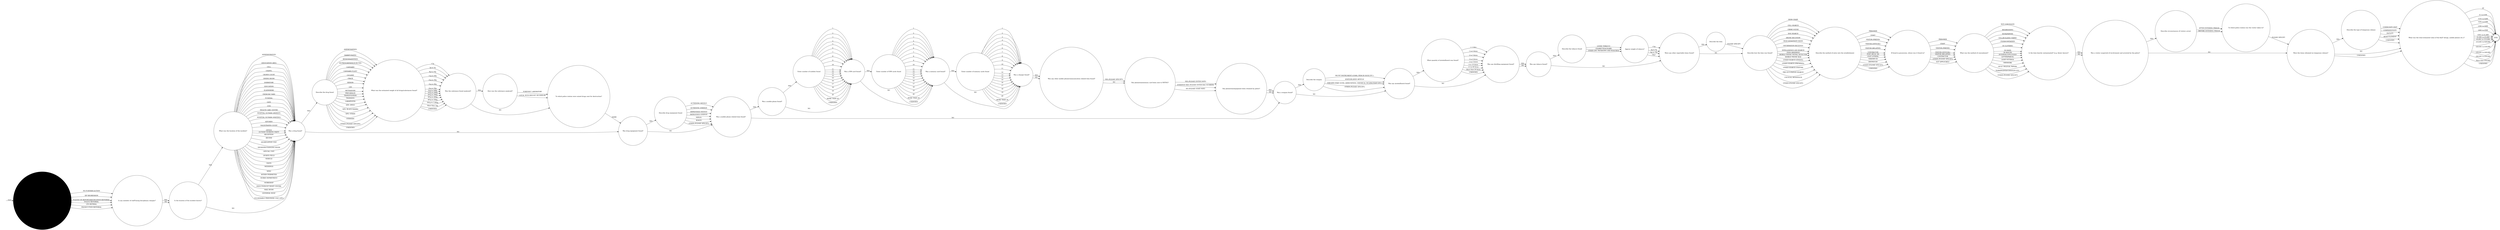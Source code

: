 digraph OLD_FINDS4 {  rankdir=LR;
  node [shape = circle];
  START_NODE [label="", shape=none];
  START_NODE -> 57284 [label = "start"];
  END_NODE [label="END", shape="doublecircle"];
  57284 [label = "What was the main management outcome of this incident?", style="filled", color="#DDD"];
  57284 -> 57285 [label = "NO FURTHER ACTION"];
  57284 -> 57285 [label = "IEP REGRESSION"];
  57284 -> 57285 [label = "PLACED ON REPORT/ADJUDICATION REFERRAL"];
  57284 -> 57285 [label = "POLICE REFERRAL"];
  57284 -> 57285 [label = "CPS REFRRAL", style="filled", color="#DDD"];
  57284 -> 57285 [label = "PROSECUTION REFERRAL"];
  57285 [label = "Is any member of staff facing disciplinary charges?"];
  57285 -> 57286 [label = "YES"];
  57285 -> 57286 [label = "NO"];
  57286 [label = "Is the location of the incident known?"];
  57286 -> 57287 [label = "YES"];
  57286 -> 57288 [label = "NO"];
  57287 [label = "What was the location of the incident?"];
  57287 -> 57288 [label = "ADMINISTRATION"];
  57287 -> 57288 [label = "ASSOCIATION AREA"];
  57287 -> 57288 [label = "CELL"];
  57287 -> 57288 [label = "CHAPEL"];
  57287 -> 57288 [label = "CROWN COURT"];
  57287 -> 57288 [label = "DINING ROOM"];
  57287 -> 57288 [label = "DORMITORY"];
  57287 -> 57288 [label = "EDUCATION"];
  57287 -> 57288 [label = "ELSEWHERE"];
  57287 -> 57288 [label = "EXERCISE YARD"];
  57287 -> 57288 [label = "FUNERAL"];
  57287 -> 57288 [label = "GATE"];
  57287 -> 57288 [label = "GYM"];
  57287 -> 57288 [label = "HEALTH CARE CENTRE"];
  57287 -> 57288 [label = "HOSPITAL OUTSIDE (PATIENT)"];
  57287 -> 57288 [label = "HOSPITAL OUTSIDE (VISITING)"];
  57287 -> 57288 [label = "KITCHEN"];
  57287 -> 57288 [label = "MAGISTRATES COURT"];
  57287 -> 57288 [label = "OFFICE"];
  57287 -> 57288 [label = "OUTSIDE WORKING PARTY"];
  57287 -> 57288 [label = "RECEPTION"];
  57287 -> 57288 [label = "RECESS"];
  57287 -> 57288 [label = "SEGREGATION UNIT"];
  57287 -> 57288 [label = "SHOWERS/CHANGING ROOM"];
  57287 -> 57288 [label = "SPECIAL UNIT"];
  57287 -> 57288 [label = "SPORTS FIELD"];
  57287 -> 57288 [label = "VEHICLE"];
  57287 -> 57288 [label = "VISITS"];
  57287 -> 57288 [label = "WEDDINGS"];
  57287 -> 57288 [label = "WING"];
  57287 -> 57288 [label = "WITHIN PERIMETER"];
  57287 -> 57288 [label = "WORKS DEPARTMENT"];
  57287 -> 57288 [label = "WORKSHOP"];
  57287 -> 57288 [label = "INDUCTION/1ST NIGHT CENTRE"];
  57287 -> 57288 [label = "MAIL ROOM"];
  57287 -> 57288 [label = "EXTERNAL ROOF"];
  57287 -> 57288 [label = "VULNERABLE PRISONERS UNIT (VPU)"];
  57288 [label = "Was a drug found?"];
  57288 -> 57289 [label = "YES"];
  57288 -> 57294 [label = "NO"];
  57289 [label = "Describe the drug found"];
  57289 -> 57290 [label = "AMPHETAMINES"];
  57289 -> 57290 [label = "BARBITURATES"];
  57289 -> 57290 [label = "BENZODIAZEPINES"];
  57289 -> 57290 [label = "BUPRENORPHINE/SUBUTEX"];
  57289 -> 57290 [label = "CANNABIS"];
  57289 -> 57290 [label = "CANNABIS PLANT"];
  57289 -> 57290 [label = "COCAINE"];
  57289 -> 57290 [label = "CRACK"];
  57289 -> 57290 [label = "HEROIN"];
  57289 -> 57290 [label = "LSD"];
  57289 -> 57290 [label = "METHADONE"];
  57289 -> 57290 [label = "PREGABALIN"];
  57289 -> 57290 [label = "TRANQUILISERS"];
  57289 -> 57290 [label = "TRAMADOL"];
  57289 -> 57290 [label = "GABAPENTIN"];
  57289 -> 57290 [label = "NPS: SPICE"];
  57289 -> 57290 [label = "NPS: BLACK MAMBA"];
  57289 -> 57290 [label = "NPS: OTHER"];
  57289 -> 57290 [label = "STEROIDS"];
  57289 -> 57290 [label = "OTHER (PLEASE SPECIFY)"];
  57289 -> 57290 [label = "UNKNOWN"];
  57290 [label = "What was the estimated weight of all drugs/substances found?"];
  57290 -> 57291 [label = "<1g"];
  57290 -> 57291 [label = "2g to 5g"];
  57290 -> 57291 [label = "6g to 10g"];
  57290 -> 57291 [label = "11g to 20g"];
  57290 -> 57291 [label = "21g to 30g"];
  57290 -> 57291 [label = "31g to 40g"];
  57290 -> 57291 [label = "41g to 50g"];
  57290 -> 57291 [label = "51g to 100g"];
  57290 -> 57291 [label = "101g to 200g"];
  57290 -> 57291 [label = "201g to 300g"];
  57290 -> 57291 [label = "301g to 400g"];
  57290 -> 57291 [label = "401g to 500g"];
  57290 -> 57291 [label = "501g to 1,000g"];
  57290 -> 57291 [label = "More than 1kg"];
  57290 -> 57291 [label = "UNKNOWN"];
  57291 [label = "Was the substance found analysed?"];
  57291 -> 57292 [label = "YES"];
  57291 -> 57293 [label = "NO"];
  57292 [label = "How was the substance analysed?"];
  57292 -> 57293 [label = "FORENSIC LABORATORY"];
  57292 -> 57293 [label = "LOCAL WITH BDH KIT OR SIMILAR"];
  57293 [label = "To which police station were seized drugs sent for destruction?"];
  57293 -> 57294 [label = "NAME"];
  57294 [label = "Was drug equipment found?"];
  57294 -> 57295 [label = "YES"];
  57294 -> 57296 [label = "NO"];
  57295 [label = "Describe drug equipment found"];
  57295 -> 57296 [label = "AUTHENTIC NEEDLE"];
  57295 -> 57296 [label = "AUTHENTIC SYRINGE"];
  57295 -> 57296 [label = "IMPROVISED NEEDLE"];
  57295 -> 57296 [label = "IMPROVISED SYRINGE"];
  57295 -> 57296 [label = "PIPE(S)"];
  57295 -> 57296 [label = "ROACH"];
  57295 -> 57296 [label = "OTHER (PLEASE SPECIFY)"];
  57296 [label = "Was a mobile phone related item found?"];
  57296 -> 57297 [label = "YES"];
  57296 -> 57307 [label = "NO"];
  57297 [label = "Was a mobile phone found?"];
  57297 -> 57298 [label = "YES"];
  57297 -> 57299 [label = "NO"];
  57298 [label = "Enter number of mobiles found"];
  57298 -> 57299 [label = "1"];
  57298 -> 57299 [label = "2"];
  57298 -> 57299 [label = "3"];
  57298 -> 57299 [label = "4"];
  57298 -> 57299 [label = "5"];
  57298 -> 57299 [label = "6"];
  57298 -> 57299 [label = "7"];
  57298 -> 57299 [label = "8"];
  57298 -> 57299 [label = "9"];
  57298 -> 57299 [label = "10"];
  57298 -> 57299 [label = "11"];
  57298 -> 57299 [label = "12"];
  57298 -> 57299 [label = "13"];
  57298 -> 57299 [label = "14"];
  57298 -> 57299 [label = "15"];
  57298 -> 57299 [label = "16"];
  57298 -> 57299 [label = "17"];
  57298 -> 57299 [label = "18"];
  57298 -> 57299 [label = "19"];
  57298 -> 57299 [label = "20"];
  57298 -> 57299 [label = "MORE THAN 20"];
  57298 -> 57299 [label = "UNKNOWN"];
  57299 [label = "Was a SIM card found?"];
  57299 -> 57300 [label = "YES"];
  57299 -> 57301 [label = "NO"];
  57300 [label = "Enter number of SIM cards found"];
  57300 -> 57301 [label = "1"];
  57300 -> 57301 [label = "2"];
  57300 -> 57301 [label = "3"];
  57300 -> 57301 [label = "4"];
  57300 -> 57301 [label = "5"];
  57300 -> 57301 [label = "6"];
  57300 -> 57301 [label = "7"];
  57300 -> 57301 [label = "8"];
  57300 -> 57301 [label = "9"];
  57300 -> 57301 [label = "10"];
  57300 -> 57301 [label = "11"];
  57300 -> 57301 [label = "12"];
  57300 -> 57301 [label = "13"];
  57300 -> 57301 [label = "14"];
  57300 -> 57301 [label = "15"];
  57300 -> 57301 [label = "16"];
  57300 -> 57301 [label = "17"];
  57300 -> 57301 [label = "18"];
  57300 -> 57301 [label = "19"];
  57300 -> 57301 [label = "20"];
  57300 -> 57301 [label = "MORE THAN 20"];
  57300 -> 57301 [label = "UNKNOWN"];
  57301 [label = "Was a memory card found?"];
  57301 -> 57302 [label = "YES"];
  57301 -> 57303 [label = "NO"];
  57302 [label = "Enter number of memory cards found"];
  57302 -> 57303 [label = "1"];
  57302 -> 57303 [label = "2"];
  57302 -> 57303 [label = "3"];
  57302 -> 57303 [label = "4"];
  57302 -> 57303 [label = "5"];
  57302 -> 57303 [label = "6"];
  57302 -> 57303 [label = "7"];
  57302 -> 57303 [label = "8"];
  57302 -> 57303 [label = "9"];
  57302 -> 57303 [label = "10"];
  57302 -> 57303 [label = "11"];
  57302 -> 57303 [label = "12"];
  57302 -> 57303 [label = "13"];
  57302 -> 57303 [label = "14"];
  57302 -> 57303 [label = "15"];
  57302 -> 57303 [label = "16"];
  57302 -> 57303 [label = "17"];
  57302 -> 57303 [label = "18"];
  57302 -> 57303 [label = "19"];
  57302 -> 57303 [label = "20"];
  57302 -> 57303 [label = "MORE THAN 20"];
  57302 -> 57303 [label = "UNKNOWN"];
  57303 [label = "Was a charger found?"];
  57303 -> 57304 [label = "YES"];
  57303 -> 57304 [label = "NO"];
  57304 [label = "Was any other mobile phone/communication related item found?"];
  57304 -> 57305 [label = "YES (PLEASE SPECIFY)"];
  57304 -> 57305 [label = "NO"];
  57305 [label = "Has phone/sim/memory card been sent to NDTSG?"];
  57305 -> 57306 [label = "YES (PLEASE ENTER DATE)"];
  57305 -> 57306 [label = "EVIDENCE BAG (PLEASE ENTER BAG NUMBER)"];
  57305 -> 57306 [label = "NO (PLEASE STATE WHY)"];
  57306 [label = "Has phone/sim/equipment been retained by police?"];
  57306 -> 57307 [label = "YES"];
  57306 -> 57307 [label = "NO"];
  57307 [label = "Was a weapon found?"];
  57307 -> 57308 [label = "YES"];
  57307 -> 57309 [label = "NO"];
  57308 [label = "Describe the weapon"];
  57308 -> 57309 [label = "BLUNT INSTRUMENT (COSH, ITEM IN SOCK ETC.)"];
  57308 -> 57309 [label = "KNIFE/BLADED ARTICLE"];
  57308 -> 57309 [label = "FIREARM (FAKE GUNS, AMMUNITION, CHEMIICAL INCAPACITANT ETC.)"];
  57308 -> 57309 [label = "OTHER (PLEASE SPECIFY)"];
  57309 [label = "Was any alcohol/hooch found?"];
  57309 -> 57310 [label = "YES"];
  57309 -> 57311 [label = "NO"];
  57310 [label = "What quantity of alcohol/hooch was found?"];
  57310 -> 57311 [label = "< 1 litre"];
  57310 -> 57311 [label = "1 to 2 litres"];
  57310 -> 57311 [label = "2 to 3 litres"];
  57310 -> 57311 [label = "3 to 4 litres"];
  57310 -> 57311 [label = " 4 to 5 litres"];
  57310 -> 57311 [label = "6 to 10 litres"];
  57310 -> 57311 [label = "11 to 20 litres"];
  57310 -> 57311 [label = "More than 20 litres"];
  57310 -> 57311 [label = "UNKNOWN"];
  57311 [label = "Was any distilling equipment found?"];
  57311 -> 57312 [label = "YES"];
  57311 -> 57312 [label = "NO"];
  57312 [label = "Was any tobacco found?"];
  57312 -> 57313 [label = "YES"];
  57312 -> 57315 [label = "NO"];
  57313 [label = "Describe the tobacco found"];
  57313 -> 57314 [label = "LOOSE TOBACCO"];
  57313 -> 57314 [label = "CIGARETTES/CIGARS"];
  57313 -> 57314 [label = "OTHER (INC PACKAGING AND ROACHES)"];
  57314 [label = "Approx weight of tobacco?"];
  57314 -> 57315 [label = "<1g"];
  57314 -> 57315 [label = "2g to 5g"];
  57314 -> 57315 [label = "6g to 10g"];
  57314 -> 57315 [label = "10g+"];
  57315 [label = "Were any other reportable items found?"];
  57315 -> 57316 [label = "YES"];
  57315 -> 57317 [label = "NO"];
  57316 [label = "Describe the item"];
  57316 -> 57317 [label = "PLEASE SPECIFY"];
  57317 [label = "Describe how the item was found?"];
  57317 -> 57318 [label = "BOSS CHAIR"];
  57317 -> 57318 [label = "CELL SEARCH"];
  57317 -> 57318 [label = "CRIME SCENE"];
  57317 -> 57318 [label = "DOG SEARCH"];
  57317 -> 57318 [label = "DRONE RECOVERY"];
  57317 -> 57318 [label = "HIGH SENSITIVITY WAND"];
  57317 -> 57318 [label = "INFORMATION RECEIVED"];
  57317 -> 57318 [label = "INTELLIGENCE LED SEARCH"];
  57317 -> 57318 [label = "ITEM OBSERVED"];
  57317 -> 57318 [label = "MOBILE PHONE SIGNAL DETECTOR"];
  57317 -> 57318 [label = "MOBILE PHONE ROD"];
  57317 -> 57318 [label = "OTHER SEARCH (INMATE)"];
  57317 -> 57318 [label = "OTHER SEARCH (PREMISES)"];
  57317 -> 57318 [label = "OTHER SEARCH (VISITOR)"];
  57317 -> 57318 [label = "PRE-OCCUPATION SEARCH"];
  57317 -> 57318 [label = "UNUSUAL BEHAVIOUR"];
  57317 -> 57318 [label = "OTHER (PLEASE SPECIFY)"];
  57318 [label = "Describe the method of entry into the establishment"];
  57318 -> 57319 [label = "PRISONER"];
  57318 -> 57319 [label = "STAFF"];
  57318 -> 57319 [label = "VISITOR (FRIEND)"];
  57318 -> 57319 [label = "VISITOR (OFFICIAL)"];
  57318 -> 57319 [label = "VISITOR (RELATIVE)"];
  57318 -> 57319 [label = "CONTRACTOR"];
  57318 -> 57319 [label = "POST (RULE 39)"];
  57318 -> 57319 [label = "POST (OTHER)"];
  57318 -> 57319 [label = "THROWN IN"];
  57318 -> 57319 [label = "DRONE/UAV"];
  57318 -> 57319 [label = "OTHER (PLEASE SPECIFY)"];
  57318 -> 57319 [label = "UNKNOWN"];
  57319 [label = "If found in possession, whose was it found in?"];
  57319 -> 57320 [label = "PRISONER"];
  57319 -> 57320 [label = "STAFF"];
  57319 -> 57320 [label = "VISITOR (FRIEND)"];
  57319 -> 57320 [label = "VISITOR (OFFICIAL)"];
  57319 -> 57320 [label = "VISITOR (RELATIVE)"];
  57319 -> 57320 [label = "CONTRACTOR"];
  57319 -> 57320 [label = "OTHER (PLEASE SPECIFY)"];
  57319 -> 57320 [label = "NOT APPLICABLE"];
  57320 [label = "What was the method of concealment?"];
  57320 -> 57321 [label = "NOT CONCEALED"];
  57320 -> 57321 [label = "BED/BEDDING"];
  57320 -> 57321 [label = "BOOK/PAPERS"];
  57320 -> 57321 [label = "CELL/BUILDING FABRIC"];
  57320 -> 57321 [label = "FOOD/CONTAINER"];
  57320 -> 57321 [label = "IN CLOTHING"];
  57320 -> 57321 [label = "IN HAND"];
  57320 -> 57321 [label = "IN MOUTH"];
  57320 -> 57321 [label = "INTERNALLY/PLUGGED"];
  57320 -> 57321 [label = "LETTER/PARCEL"];
  57320 -> 57321 [label = "LIGHT FITTINGS"];
  57320 -> 57321 [label = "PIPEWORK"];
  57320 -> 57321 [label = "RULE 39/LEGAL PAPERS"];
  57320 -> 57321 [label = "TV/RADIO/DVD/CONSOLES ETC."];
  57320 -> 57321 [label = "OTHER (PLEASE SPECIFY)"];
  57321 [label = "Is the item heavily contaminated? (e.g. blood, faeces)?"];
  57321 -> 57322 [label = "YES"];
  57321 -> 57322 [label = "NO"];
  57322 [label = "Was a visitor suspected of involvement and arrested by the police?"];
  57322 -> 57323 [label = "YES"];
  57322 -> 57325 [label = "NO"];
  57323 [label = "Describe circumstances of visitors arrest"];
  57323 -> 57324 [label = "AFTER ENTERING PRISON"];
  57323 -> 57324 [label = "BEFORE ENTERING PRISON"];
  57324 [label = "To which police station was the visitor taken to?"];
  57324 -> 57325 [label = "PLEASE SPECIFY"];
  57325 [label = "Were the items obtained on temporary release?"];
  57325 -> 57326 [label = "YES"];
  57325 -> 57327 [label = "NO"];
  57325 -> 57327 [label = "UNKNOWN"];
  57326 [label = "Describe the type of temporary release"];
  57326 -> 57327 [label = "COMMUNITY VISIT"];
  57326 -> 57327 [label = "COMPASSIONATE"];
  57326 -> 57327 [label = "FACILITY"];
  57326 -> 57327 [label = "RESETTLEMENT"];
  57326 -> 57327 [label = "UNKNOWN"];
  57327 [label = "What was the total estimated value of the find? (drugs, mobile phones etc.)?"];
  57327 -> END_NODE [label = "£0"];
  57327 -> END_NODE [label = "£1 to £100"];
  57327 -> END_NODE [label = "£101 to £200"];
  57327 -> END_NODE [label = "£201 to £300"];
  57327 -> END_NODE [label = "£301 to £400"];
  57327 -> END_NODE [label = "£401 to £500"];
  57327 -> END_NODE [label = "£501 to £1,000"];
  57327 -> END_NODE [label = "£1,001 to £5,000"];
  57327 -> END_NODE [label = "£5,001 to £10,000"];
  57327 -> END_NODE [label = "£10,001 to £20,000"];
  57327 -> END_NODE [label = "£20,001 to £30,000"];
  57327 -> END_NODE [label = "£30,001 to £40,000"];
  57327 -> END_NODE [label = "£40,001 to £50,000"];
  57327 -> END_NODE [label = "More than £50,000"];
  57327 -> END_NODE [label = "UNKNOWN"];
}
